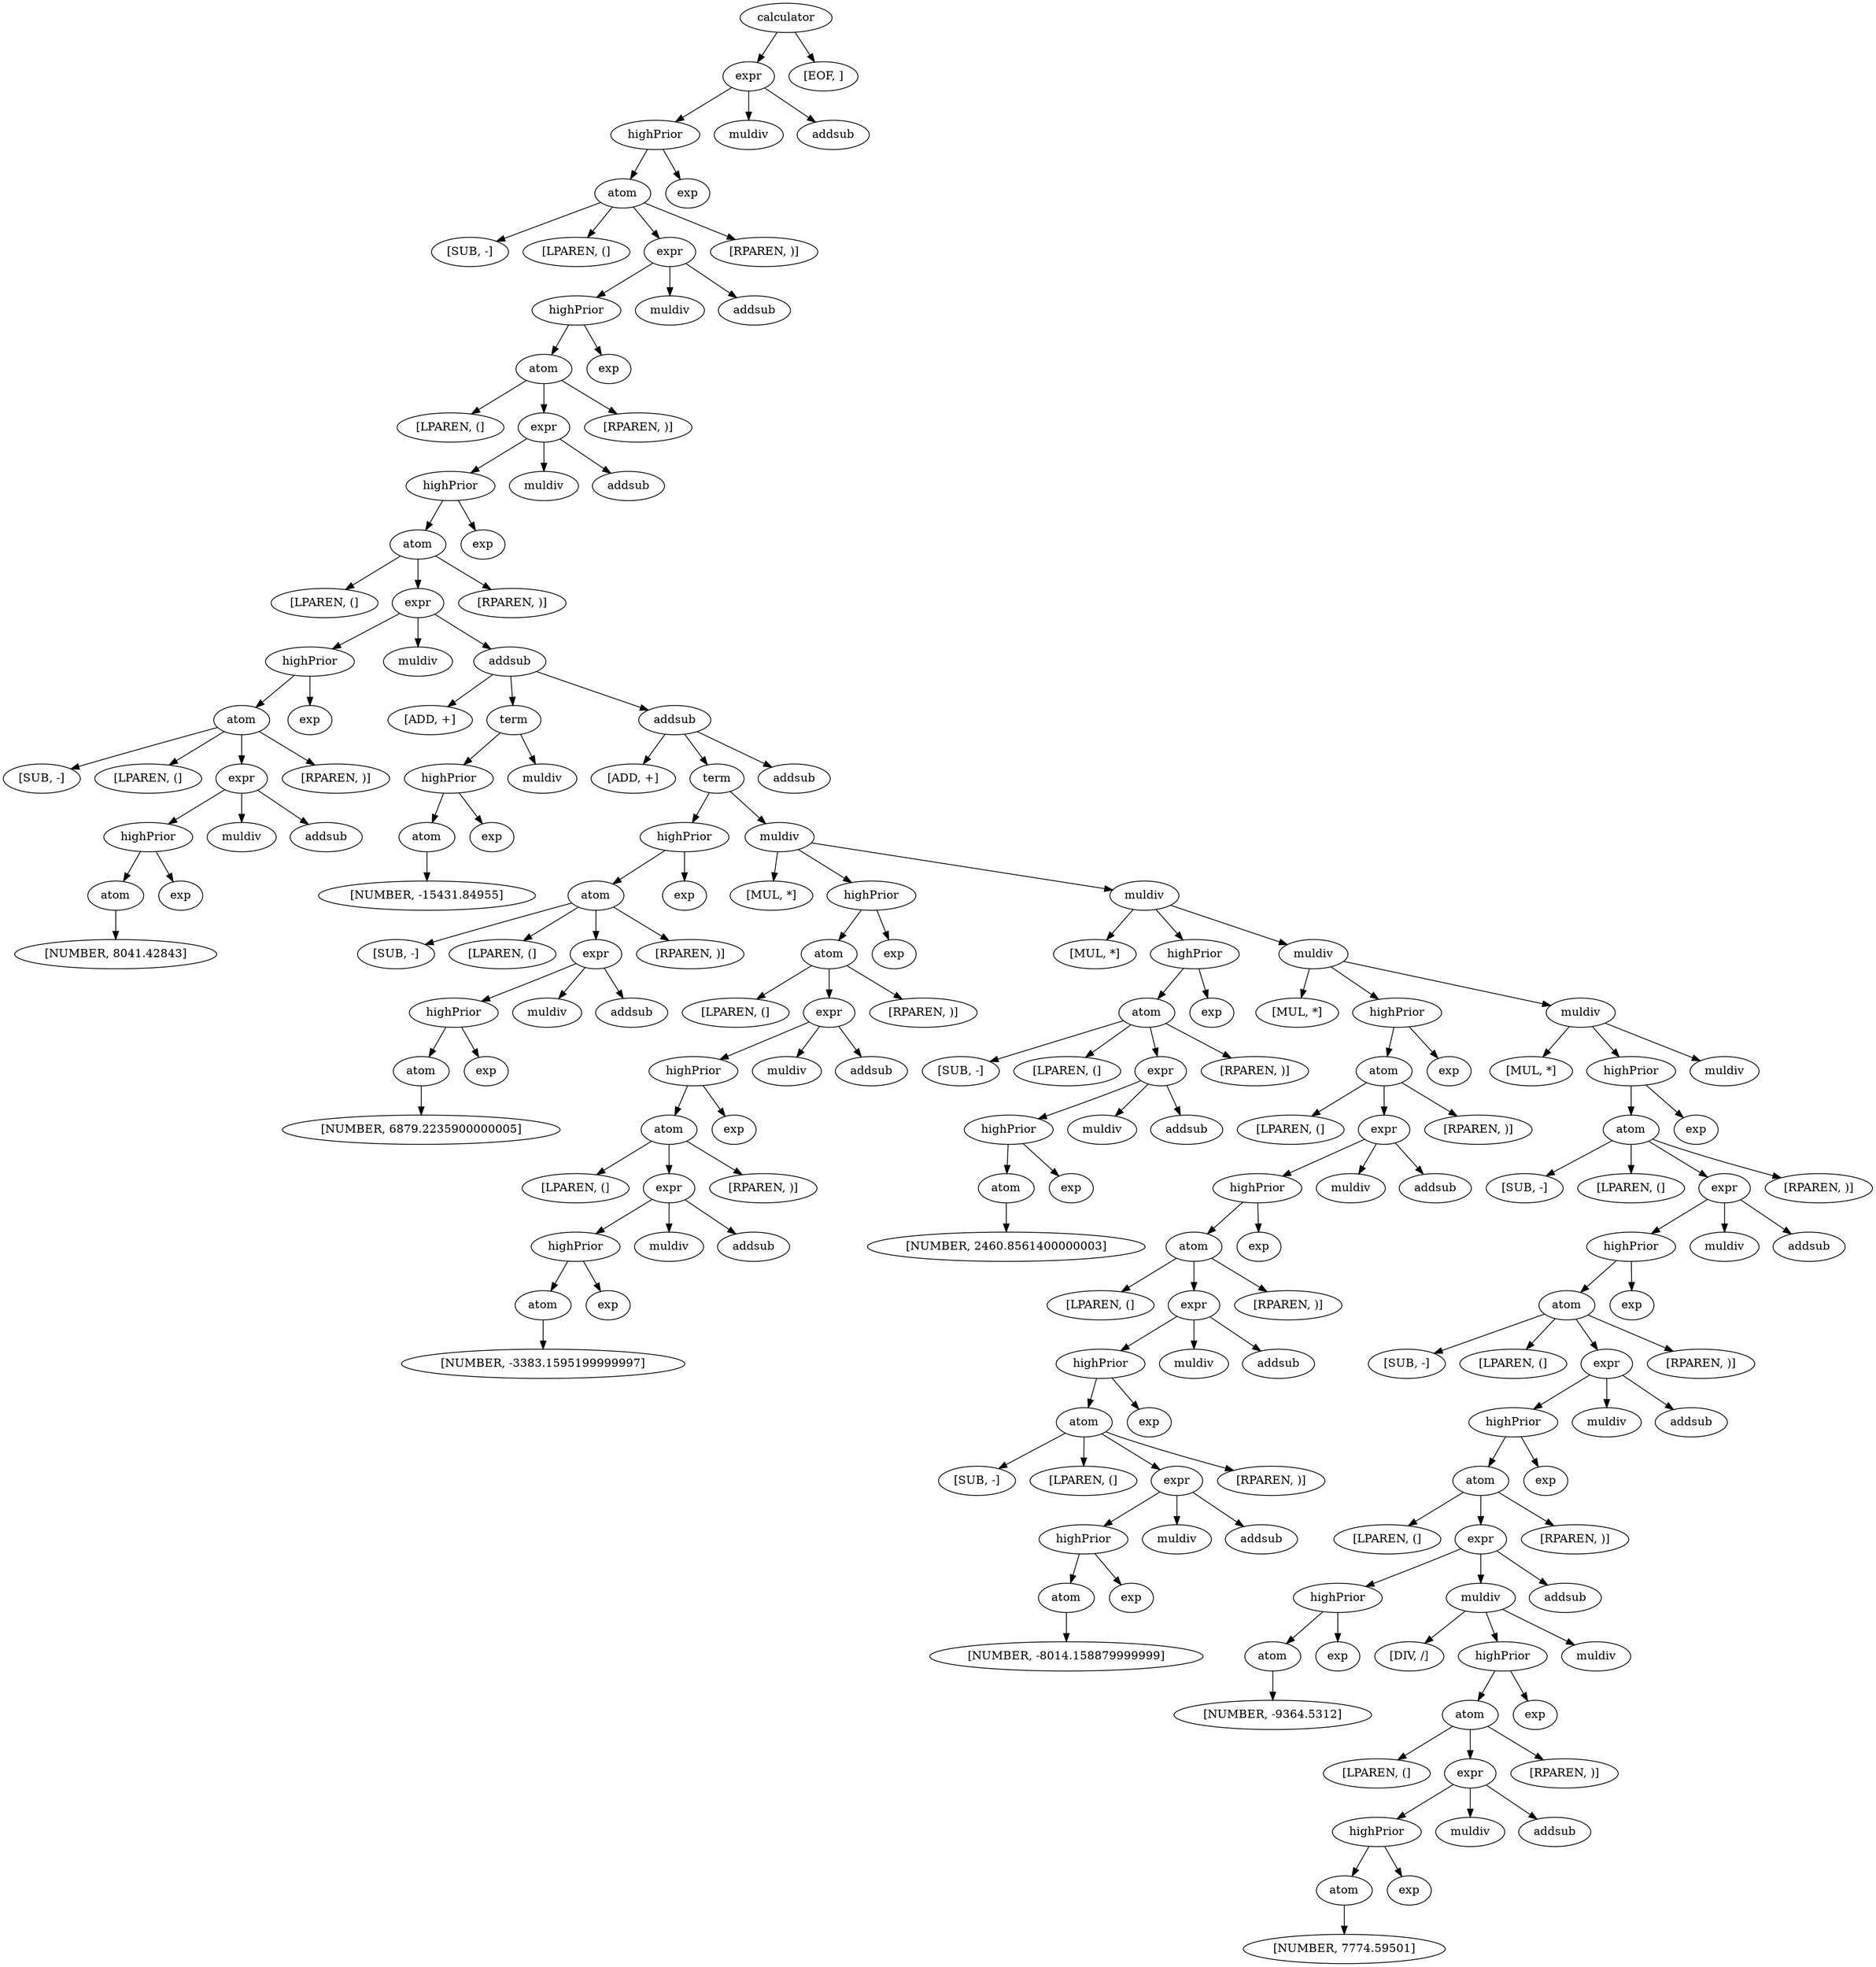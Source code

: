 digraph G {
0 [label = "calculator"]
1 [label = "expr"]
0 -> 1
2 [label = "highPrior"]
1 -> 2
3 [label = "atom"]
2 -> 3
4 [label = "[SUB, -]"]
3 -> 4
5 [label = "[LPAREN, (]"]
3 -> 5
6 [label = "expr"]
3 -> 6
7 [label = "highPrior"]
6 -> 7
8 [label = "atom"]
7 -> 8
9 [label = "[LPAREN, (]"]
8 -> 9
10 [label = "expr"]
8 -> 10
11 [label = "highPrior"]
10 -> 11
12 [label = "atom"]
11 -> 12
13 [label = "[LPAREN, (]"]
12 -> 13
14 [label = "expr"]
12 -> 14
15 [label = "highPrior"]
14 -> 15
16 [label = "atom"]
15 -> 16
17 [label = "[SUB, -]"]
16 -> 17
18 [label = "[LPAREN, (]"]
16 -> 18
19 [label = "expr"]
16 -> 19
20 [label = "highPrior"]
19 -> 20
21 [label = "atom"]
20 -> 21
22 [label = "[NUMBER, 8041.42843]"]
21 -> 22
23 [label = "exp"]
20 -> 23
24 [label = "muldiv"]
19 -> 24
25 [label = "addsub"]
19 -> 25
26 [label = "[RPAREN, )]"]
16 -> 26
27 [label = "exp"]
15 -> 27
28 [label = "muldiv"]
14 -> 28
29 [label = "addsub"]
14 -> 29
30 [label = "[ADD, +]"]
29 -> 30
31 [label = "term"]
29 -> 31
32 [label = "highPrior"]
31 -> 32
33 [label = "atom"]
32 -> 33
34 [label = "[NUMBER, -15431.84955]"]
33 -> 34
35 [label = "exp"]
32 -> 35
36 [label = "muldiv"]
31 -> 36
37 [label = "addsub"]
29 -> 37
38 [label = "[ADD, +]"]
37 -> 38
39 [label = "term"]
37 -> 39
40 [label = "highPrior"]
39 -> 40
41 [label = "atom"]
40 -> 41
42 [label = "[SUB, -]"]
41 -> 42
43 [label = "[LPAREN, (]"]
41 -> 43
44 [label = "expr"]
41 -> 44
45 [label = "highPrior"]
44 -> 45
46 [label = "atom"]
45 -> 46
47 [label = "[NUMBER, 6879.2235900000005]"]
46 -> 47
48 [label = "exp"]
45 -> 48
49 [label = "muldiv"]
44 -> 49
50 [label = "addsub"]
44 -> 50
51 [label = "[RPAREN, )]"]
41 -> 51
52 [label = "exp"]
40 -> 52
53 [label = "muldiv"]
39 -> 53
54 [label = "[MUL, *]"]
53 -> 54
55 [label = "highPrior"]
53 -> 55
56 [label = "atom"]
55 -> 56
57 [label = "[LPAREN, (]"]
56 -> 57
58 [label = "expr"]
56 -> 58
59 [label = "highPrior"]
58 -> 59
60 [label = "atom"]
59 -> 60
61 [label = "[LPAREN, (]"]
60 -> 61
62 [label = "expr"]
60 -> 62
63 [label = "highPrior"]
62 -> 63
64 [label = "atom"]
63 -> 64
65 [label = "[NUMBER, -3383.1595199999997]"]
64 -> 65
66 [label = "exp"]
63 -> 66
67 [label = "muldiv"]
62 -> 67
68 [label = "addsub"]
62 -> 68
69 [label = "[RPAREN, )]"]
60 -> 69
70 [label = "exp"]
59 -> 70
71 [label = "muldiv"]
58 -> 71
72 [label = "addsub"]
58 -> 72
73 [label = "[RPAREN, )]"]
56 -> 73
74 [label = "exp"]
55 -> 74
75 [label = "muldiv"]
53 -> 75
76 [label = "[MUL, *]"]
75 -> 76
77 [label = "highPrior"]
75 -> 77
78 [label = "atom"]
77 -> 78
79 [label = "[SUB, -]"]
78 -> 79
80 [label = "[LPAREN, (]"]
78 -> 80
81 [label = "expr"]
78 -> 81
82 [label = "highPrior"]
81 -> 82
83 [label = "atom"]
82 -> 83
84 [label = "[NUMBER, 2460.8561400000003]"]
83 -> 84
85 [label = "exp"]
82 -> 85
86 [label = "muldiv"]
81 -> 86
87 [label = "addsub"]
81 -> 87
88 [label = "[RPAREN, )]"]
78 -> 88
89 [label = "exp"]
77 -> 89
90 [label = "muldiv"]
75 -> 90
91 [label = "[MUL, *]"]
90 -> 91
92 [label = "highPrior"]
90 -> 92
93 [label = "atom"]
92 -> 93
94 [label = "[LPAREN, (]"]
93 -> 94
95 [label = "expr"]
93 -> 95
96 [label = "highPrior"]
95 -> 96
97 [label = "atom"]
96 -> 97
98 [label = "[LPAREN, (]"]
97 -> 98
99 [label = "expr"]
97 -> 99
100 [label = "highPrior"]
99 -> 100
101 [label = "atom"]
100 -> 101
102 [label = "[SUB, -]"]
101 -> 102
103 [label = "[LPAREN, (]"]
101 -> 103
104 [label = "expr"]
101 -> 104
105 [label = "highPrior"]
104 -> 105
106 [label = "atom"]
105 -> 106
107 [label = "[NUMBER, -8014.158879999999]"]
106 -> 107
108 [label = "exp"]
105 -> 108
109 [label = "muldiv"]
104 -> 109
110 [label = "addsub"]
104 -> 110
111 [label = "[RPAREN, )]"]
101 -> 111
112 [label = "exp"]
100 -> 112
113 [label = "muldiv"]
99 -> 113
114 [label = "addsub"]
99 -> 114
115 [label = "[RPAREN, )]"]
97 -> 115
116 [label = "exp"]
96 -> 116
117 [label = "muldiv"]
95 -> 117
118 [label = "addsub"]
95 -> 118
119 [label = "[RPAREN, )]"]
93 -> 119
120 [label = "exp"]
92 -> 120
121 [label = "muldiv"]
90 -> 121
122 [label = "[MUL, *]"]
121 -> 122
123 [label = "highPrior"]
121 -> 123
124 [label = "atom"]
123 -> 124
125 [label = "[SUB, -]"]
124 -> 125
126 [label = "[LPAREN, (]"]
124 -> 126
127 [label = "expr"]
124 -> 127
128 [label = "highPrior"]
127 -> 128
129 [label = "atom"]
128 -> 129
130 [label = "[SUB, -]"]
129 -> 130
131 [label = "[LPAREN, (]"]
129 -> 131
132 [label = "expr"]
129 -> 132
133 [label = "highPrior"]
132 -> 133
134 [label = "atom"]
133 -> 134
135 [label = "[LPAREN, (]"]
134 -> 135
136 [label = "expr"]
134 -> 136
137 [label = "highPrior"]
136 -> 137
138 [label = "atom"]
137 -> 138
139 [label = "[NUMBER, -9364.5312]"]
138 -> 139
140 [label = "exp"]
137 -> 140
141 [label = "muldiv"]
136 -> 141
142 [label = "[DIV, /]"]
141 -> 142
143 [label = "highPrior"]
141 -> 143
144 [label = "atom"]
143 -> 144
145 [label = "[LPAREN, (]"]
144 -> 145
146 [label = "expr"]
144 -> 146
147 [label = "highPrior"]
146 -> 147
148 [label = "atom"]
147 -> 148
149 [label = "[NUMBER, 7774.59501]"]
148 -> 149
150 [label = "exp"]
147 -> 150
151 [label = "muldiv"]
146 -> 151
152 [label = "addsub"]
146 -> 152
153 [label = "[RPAREN, )]"]
144 -> 153
154 [label = "exp"]
143 -> 154
155 [label = "muldiv"]
141 -> 155
156 [label = "addsub"]
136 -> 156
157 [label = "[RPAREN, )]"]
134 -> 157
158 [label = "exp"]
133 -> 158
159 [label = "muldiv"]
132 -> 159
160 [label = "addsub"]
132 -> 160
161 [label = "[RPAREN, )]"]
129 -> 161
162 [label = "exp"]
128 -> 162
163 [label = "muldiv"]
127 -> 163
164 [label = "addsub"]
127 -> 164
165 [label = "[RPAREN, )]"]
124 -> 165
166 [label = "exp"]
123 -> 166
167 [label = "muldiv"]
121 -> 167
168 [label = "addsub"]
37 -> 168
169 [label = "[RPAREN, )]"]
12 -> 169
170 [label = "exp"]
11 -> 170
171 [label = "muldiv"]
10 -> 171
172 [label = "addsub"]
10 -> 172
173 [label = "[RPAREN, )]"]
8 -> 173
174 [label = "exp"]
7 -> 174
175 [label = "muldiv"]
6 -> 175
176 [label = "addsub"]
6 -> 176
177 [label = "[RPAREN, )]"]
3 -> 177
178 [label = "exp"]
2 -> 178
179 [label = "muldiv"]
1 -> 179
180 [label = "addsub"]
1 -> 180
181 [label = "[EOF, ]"]
0 -> 181
}
